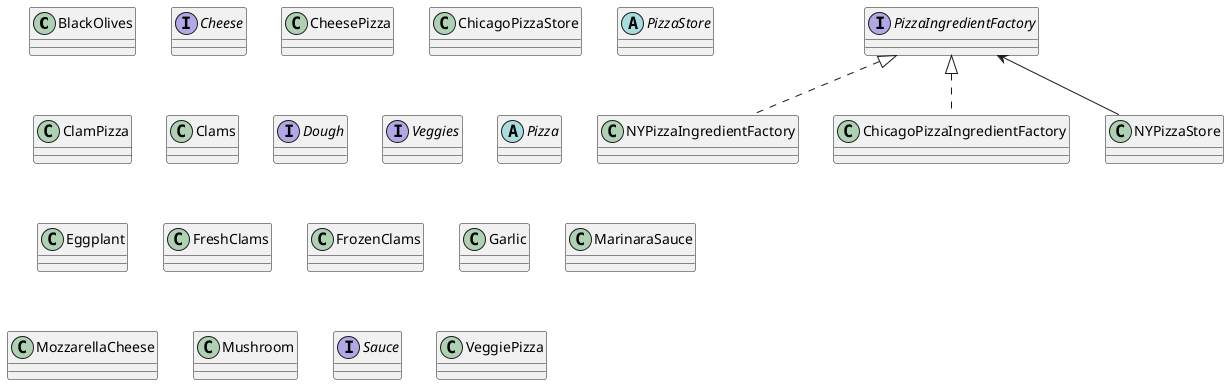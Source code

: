 @startuml factroy

class BlackOlives {}

interface Cheese {}

class CheesePizza {}


class ChicagoPizzaStore{}
abstract class PizzaStore {}
class ClamPizza{}
class Clams{}
interface Dough{}
interface Veggies {}
abstract class Pizza{}
class Eggplant{}
class FreshClams{}
class FrozenClams{}
class Garlic{}
class MarinaraSauce{}
class MozzarellaCheese{}
class Mushroom{}
interface PizzaIngredientFactory {}
class NYPizzaIngredientFactory{}
interface PizzaIngredientFactory
class MarinaraSauce{}
interface Sauce{}
class VeggiePizza{}  

interface PizzaIngredientFactory
class ChicagoPizzaIngredientFactory{}
class NYPizzaIngredientFactory{}
class NYPizzaStore{}

PizzaIngredientFactory <|.. ChicagoPizzaIngredientFactory
PizzaIngredientFactory <|.. NYPizzaIngredientFactory
PizzaIngredientFactory <--NYPizzaStore 
@enduml